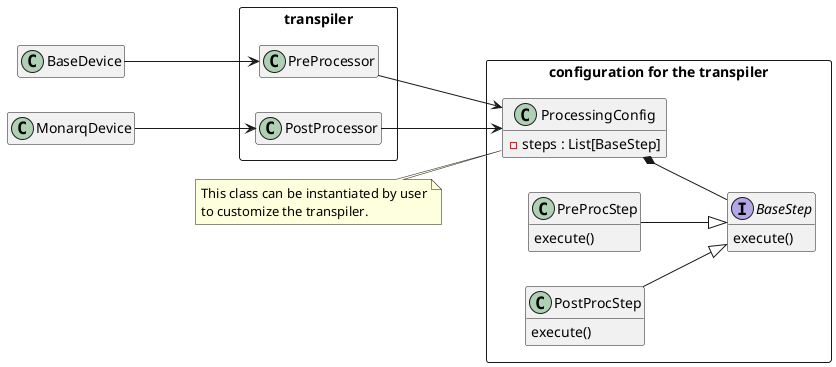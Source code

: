 @startuml
'https://plantuml.com/class-diagram

hide empty members
left to right direction
skinparam backgroundColor transparent

class BaseDevice

class MonarqDevice

package transpiler <<Rectangle>> {
    class PreProcessor{

    }

    class PostProcessor{

    }
}

package "configuration for the transpiler" <<Rectangle>> {
    class ProcessingConfig{
        - steps : List[BaseStep]
    }

    interface BaseStep{
        execute()
    }

    class PreProcStep{
        execute()
    }

    class PostProcStep{
        execute()
    }

}

PreProcStep --|> BaseStep
PostProcStep --|> BaseStep

BaseDevice --> PreProcessor
MonarqDevice --> PostProcessor

BaseStep -up-* ProcessingConfig

PreProcessor --> ProcessingConfig
PostProcessor --> ProcessingConfig

note left of ProcessingConfig
This class can be instantiated by user
to customize the transpiler.
end note

@enduml